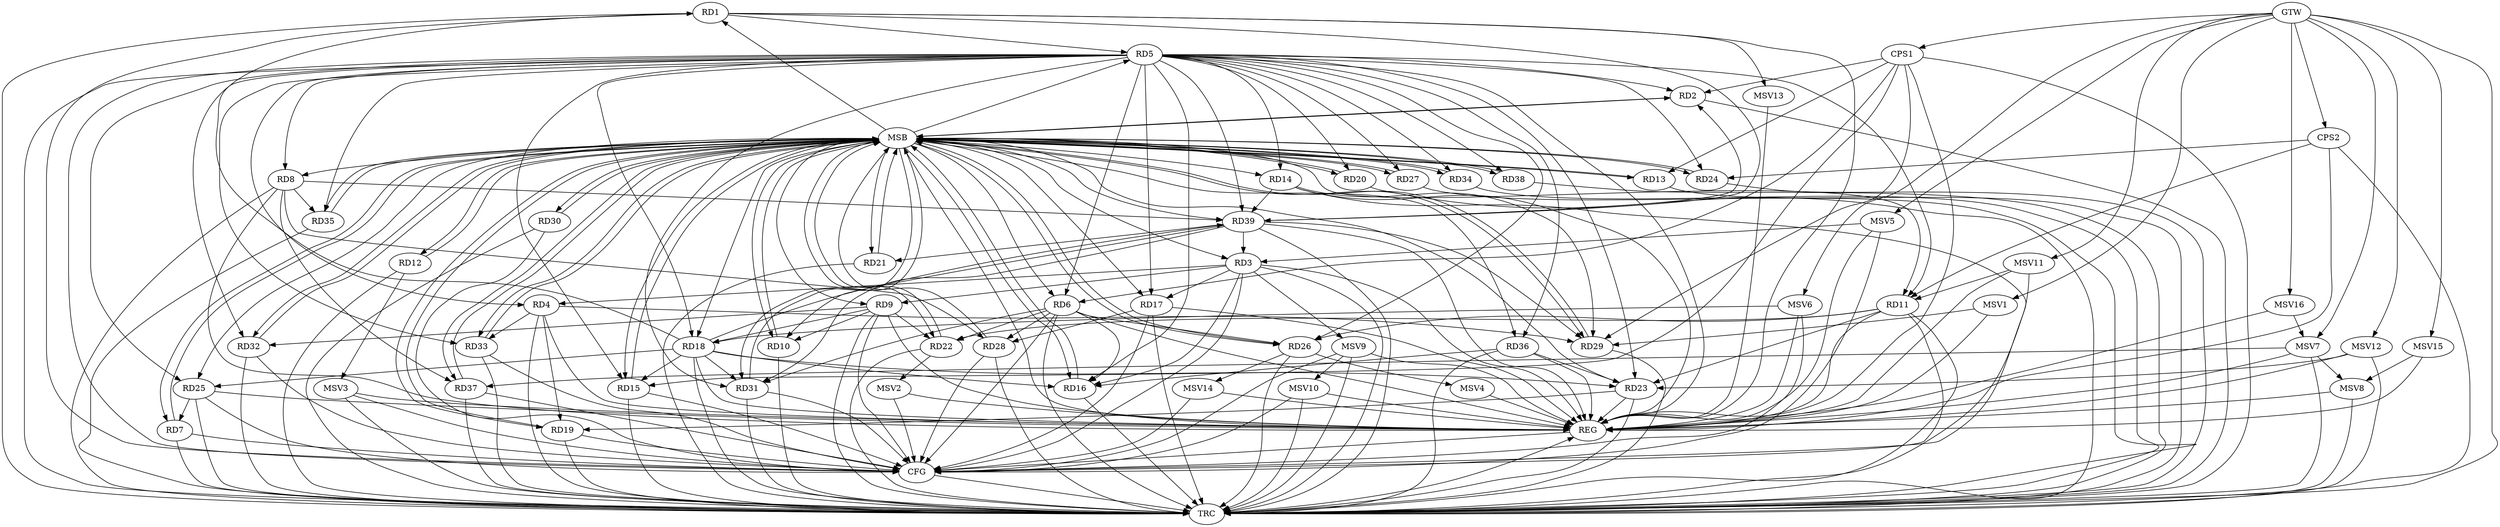 strict digraph G {
  RD1 [ label="RD1" ];
  RD2 [ label="RD2" ];
  RD3 [ label="RD3" ];
  RD4 [ label="RD4" ];
  RD5 [ label="RD5" ];
  RD6 [ label="RD6" ];
  RD7 [ label="RD7" ];
  RD8 [ label="RD8" ];
  RD9 [ label="RD9" ];
  RD10 [ label="RD10" ];
  RD11 [ label="RD11" ];
  RD12 [ label="RD12" ];
  RD13 [ label="RD13" ];
  RD14 [ label="RD14" ];
  RD15 [ label="RD15" ];
  RD16 [ label="RD16" ];
  RD17 [ label="RD17" ];
  RD18 [ label="RD18" ];
  RD19 [ label="RD19" ];
  RD20 [ label="RD20" ];
  RD21 [ label="RD21" ];
  RD22 [ label="RD22" ];
  RD23 [ label="RD23" ];
  RD24 [ label="RD24" ];
  RD25 [ label="RD25" ];
  RD26 [ label="RD26" ];
  RD27 [ label="RD27" ];
  RD28 [ label="RD28" ];
  RD29 [ label="RD29" ];
  RD30 [ label="RD30" ];
  RD31 [ label="RD31" ];
  RD32 [ label="RD32" ];
  RD33 [ label="RD33" ];
  RD34 [ label="RD34" ];
  RD35 [ label="RD35" ];
  RD36 [ label="RD36" ];
  RD37 [ label="RD37" ];
  RD38 [ label="RD38" ];
  RD39 [ label="RD39" ];
  CPS1 [ label="CPS1" ];
  CPS2 [ label="CPS2" ];
  GTW [ label="GTW" ];
  REG [ label="REG" ];
  MSB [ label="MSB" ];
  CFG [ label="CFG" ];
  TRC [ label="TRC" ];
  MSV1 [ label="MSV1" ];
  MSV2 [ label="MSV2" ];
  MSV3 [ label="MSV3" ];
  MSV4 [ label="MSV4" ];
  MSV5 [ label="MSV5" ];
  MSV6 [ label="MSV6" ];
  MSV7 [ label="MSV7" ];
  MSV8 [ label="MSV8" ];
  MSV9 [ label="MSV9" ];
  MSV10 [ label="MSV10" ];
  MSV11 [ label="MSV11" ];
  MSV12 [ label="MSV12" ];
  MSV13 [ label="MSV13" ];
  MSV14 [ label="MSV14" ];
  MSV15 [ label="MSV15" ];
  MSV16 [ label="MSV16" ];
  RD1 -> RD5;
  RD18 -> RD1;
  RD1 -> RD39;
  RD5 -> RD2;
  RD39 -> RD2;
  RD3 -> RD4;
  RD3 -> RD9;
  RD3 -> RD16;
  RD3 -> RD17;
  RD39 -> RD3;
  RD4 -> RD19;
  RD4 -> RD29;
  RD4 -> RD33;
  RD5 -> RD14;
  RD5 -> RD15;
  RD5 -> RD18;
  RD5 -> RD25;
  RD5 -> RD31;
  RD5 -> RD39;
  RD6 -> RD16;
  RD6 -> RD22;
  RD6 -> RD26;
  RD6 -> RD28;
  RD6 -> RD31;
  RD25 -> RD7;
  RD8 -> RD28;
  RD8 -> RD35;
  RD8 -> RD37;
  RD8 -> RD39;
  RD9 -> RD10;
  RD9 -> RD18;
  RD9 -> RD22;
  RD9 -> RD32;
  RD39 -> RD10;
  RD11 -> RD22;
  RD11 -> RD23;
  RD11 -> RD26;
  RD14 -> RD29;
  RD14 -> RD39;
  RD18 -> RD15;
  RD18 -> RD16;
  RD36 -> RD16;
  RD17 -> RD28;
  RD18 -> RD23;
  RD18 -> RD25;
  RD18 -> RD31;
  RD18 -> RD39;
  RD23 -> RD19;
  RD39 -> RD21;
  RD36 -> RD23;
  RD39 -> RD29;
  RD39 -> RD31;
  CPS1 -> RD29;
  CPS1 -> RD2;
  CPS1 -> RD15;
  CPS1 -> RD13;
  CPS1 -> RD6;
  CPS2 -> RD24;
  CPS2 -> RD11;
  GTW -> CPS1;
  GTW -> CPS2;
  RD1 -> REG;
  RD3 -> REG;
  RD4 -> REG;
  RD5 -> REG;
  RD6 -> REG;
  RD8 -> REG;
  RD9 -> REG;
  RD11 -> REG;
  RD14 -> REG;
  RD17 -> REG;
  RD18 -> REG;
  RD23 -> REG;
  RD25 -> REG;
  RD36 -> REG;
  RD39 -> REG;
  CPS1 -> REG;
  CPS2 -> REG;
  RD2 -> MSB;
  MSB -> RD18;
  MSB -> RD27;
  MSB -> RD38;
  MSB -> REG;
  RD7 -> MSB;
  MSB -> RD3;
  MSB -> RD15;
  MSB -> RD20;
  MSB -> RD32;
  MSB -> RD34;
  RD10 -> MSB;
  MSB -> RD13;
  MSB -> RD39;
  RD12 -> MSB;
  MSB -> RD7;
  MSB -> RD26;
  MSB -> RD30;
  RD13 -> MSB;
  MSB -> RD1;
  MSB -> RD10;
  MSB -> RD19;
  MSB -> RD29;
  RD15 -> MSB;
  MSB -> RD6;
  MSB -> RD33;
  RD16 -> MSB;
  MSB -> RD17;
  MSB -> RD23;
  MSB -> RD24;
  MSB -> RD37;
  RD19 -> MSB;
  MSB -> RD2;
  MSB -> RD5;
  MSB -> RD31;
  RD20 -> MSB;
  RD21 -> MSB;
  RD22 -> MSB;
  RD24 -> MSB;
  MSB -> RD12;
  MSB -> RD16;
  RD26 -> MSB;
  RD27 -> MSB;
  MSB -> RD9;
  MSB -> RD25;
  RD28 -> MSB;
  RD29 -> MSB;
  RD30 -> MSB;
  MSB -> RD14;
  MSB -> RD21;
  MSB -> RD35;
  RD31 -> MSB;
  RD32 -> MSB;
  MSB -> RD11;
  RD33 -> MSB;
  RD34 -> MSB;
  MSB -> RD22;
  RD35 -> MSB;
  RD37 -> MSB;
  MSB -> RD36;
  RD38 -> MSB;
  MSB -> RD8;
  RD37 -> CFG;
  RD32 -> CFG;
  RD7 -> CFG;
  RD17 -> CFG;
  RD6 -> CFG;
  RD5 -> CFG;
  RD1 -> CFG;
  RD28 -> CFG;
  RD25 -> CFG;
  RD15 -> CFG;
  RD31 -> CFG;
  RD11 -> CFG;
  RD19 -> CFG;
  RD3 -> CFG;
  RD9 -> CFG;
  RD30 -> CFG;
  RD33 -> CFG;
  REG -> CFG;
  RD1 -> TRC;
  RD2 -> TRC;
  RD3 -> TRC;
  RD4 -> TRC;
  RD5 -> TRC;
  RD6 -> TRC;
  RD7 -> TRC;
  RD8 -> TRC;
  RD9 -> TRC;
  RD10 -> TRC;
  RD11 -> TRC;
  RD12 -> TRC;
  RD13 -> TRC;
  RD14 -> TRC;
  RD15 -> TRC;
  RD16 -> TRC;
  RD17 -> TRC;
  RD18 -> TRC;
  RD19 -> TRC;
  RD20 -> TRC;
  RD21 -> TRC;
  RD22 -> TRC;
  RD23 -> TRC;
  RD24 -> TRC;
  RD25 -> TRC;
  RD26 -> TRC;
  RD27 -> TRC;
  RD28 -> TRC;
  RD29 -> TRC;
  RD30 -> TRC;
  RD31 -> TRC;
  RD32 -> TRC;
  RD33 -> TRC;
  RD34 -> TRC;
  RD35 -> TRC;
  RD36 -> TRC;
  RD37 -> TRC;
  RD38 -> TRC;
  RD39 -> TRC;
  CPS1 -> TRC;
  CPS2 -> TRC;
  GTW -> TRC;
  CFG -> TRC;
  TRC -> REG;
  RD5 -> RD4;
  RD5 -> RD11;
  RD5 -> RD17;
  RD5 -> RD24;
  RD5 -> RD26;
  RD5 -> RD6;
  RD5 -> RD20;
  RD5 -> RD36;
  RD5 -> RD34;
  RD5 -> RD33;
  RD5 -> RD8;
  RD5 -> RD32;
  RD5 -> RD16;
  RD5 -> RD35;
  RD5 -> RD23;
  RD5 -> RD27;
  RD5 -> RD38;
  MSV1 -> RD29;
  GTW -> MSV1;
  MSV1 -> REG;
  RD22 -> MSV2;
  MSV2 -> REG;
  MSV2 -> CFG;
  RD12 -> MSV3;
  MSV3 -> REG;
  MSV3 -> TRC;
  MSV3 -> CFG;
  RD26 -> MSV4;
  MSV4 -> REG;
  MSV5 -> RD3;
  GTW -> MSV5;
  MSV5 -> REG;
  MSV5 -> CFG;
  MSV6 -> RD18;
  GTW -> MSV6;
  MSV6 -> REG;
  MSV6 -> CFG;
  MSV7 -> RD37;
  GTW -> MSV7;
  MSV7 -> REG;
  MSV7 -> TRC;
  MSV7 -> MSV8;
  MSV8 -> REG;
  MSV8 -> TRC;
  RD3 -> MSV9;
  MSV9 -> REG;
  MSV9 -> TRC;
  MSV9 -> CFG;
  MSV9 -> MSV10;
  MSV10 -> REG;
  MSV10 -> TRC;
  MSV10 -> CFG;
  MSV11 -> RD11;
  GTW -> MSV11;
  MSV11 -> REG;
  MSV11 -> CFG;
  MSV12 -> RD23;
  GTW -> MSV12;
  MSV12 -> REG;
  MSV12 -> TRC;
  RD1 -> MSV13;
  MSV13 -> REG;
  RD26 -> MSV14;
  MSV14 -> REG;
  MSV14 -> CFG;
  MSV15 -> MSV8;
  GTW -> MSV15;
  MSV15 -> REG;
  MSV16 -> MSV7;
  GTW -> MSV16;
  MSV16 -> REG;
}
